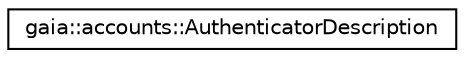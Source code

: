 digraph G
{
  edge [fontname="Helvetica",fontsize="10",labelfontname="Helvetica",labelfontsize="10"];
  node [fontname="Helvetica",fontsize="10",shape=record];
  rankdir=LR;
  Node1 [label="gaia::accounts::AuthenticatorDescription",height=0.2,width=0.4,color="black", fillcolor="white", style="filled",URL="$da/d94/classgaia_1_1accounts_1_1_authenticator_description.html",tooltip="A Class that contains information about an account authenticator."];
}
